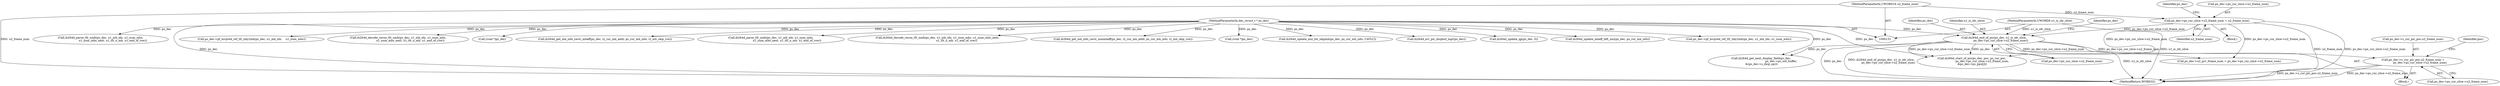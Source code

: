 digraph "0_Android_9a00f562a612d56e7b2b989d168647db900ba6cf@pointer" {
"1000257" [label="(Call,ps_dec->s_cur_pic_poc.u2_frame_num =\n                ps_dec->ps_cur_slice->u2_frame_num)"];
"1000249" [label="(Call,ih264d_end_of_pic(ps_dec, u1_is_idr_slice,\n                ps_dec->ps_cur_slice->u2_frame_num))"];
"1000132" [label="(MethodParameterIn,dec_struct_t * ps_dec)"];
"1000134" [label="(MethodParameterIn,UWORD8 u1_is_idr_slice)"];
"1000236" [label="(Call,ps_dec->ps_cur_slice->u2_frame_num = u2_frame_num)"];
"1000135" [label="(MethodParameterIn,UWORD16 u2_frame_num)"];
"1000135" [label="(MethodParameterIn,UWORD16 u2_frame_num)"];
"1000260" [label="(Identifier,ps_dec)"];
"1000730" [label="(Call,ih264d_parse_tfr_nmb(ps_dec, u1_mb_idx, u1_num_mbs,\n                            u1_num_mbs_next, u1_tfr_n_mb, u1_end_of_row))"];
"1000683" [label="(Call,ps_dec->pf_mvpred_ref_tfr_nby2mb(ps_dec, u1_mb_idx,    u1_num_mbs))"];
"1000246" [label="(Identifier,ps_dec)"];
"1000744" [label="(Call,ih264d_decode_recon_tfr_nmb(ps_dec, u1_mb_idx, u1_num_mbs,\n                            u1_num_mbs_next, u1_tfr_n_mb, u1_end_of_row))"];
"1000924" [label="(Call,ps_dec->u2_prv_frame_num = ps_dec->ps_cur_slice->u2_frame_num)"];
"1000486" [label="(Call,(void *)ps_dec)"];
"1000249" [label="(Call,ih264d_end_of_pic(ps_dec, u1_is_idr_slice,\n                ps_dec->ps_cur_slice->u2_frame_num))"];
"1000236" [label="(Call,ps_dec->ps_cur_slice->u2_frame_num = u2_frame_num)"];
"1001155" [label="(Call,ih264d_get_mb_info_cavlc_mbaff(ps_dec, i2_cur_mb_addr, ps_cur_mb_info, i2_mb_skip_run))"];
"1000237" [label="(Call,ps_dec->ps_cur_slice->u2_frame_num)"];
"1001337" [label="(Call,ih264d_parse_tfr_nmb(ps_dec, u1_mb_idx, u1_num_mbs,\n                                     u1_num_mbs_next, u1_tfr_n_mb, u1_end_of_row))"];
"1000257" [label="(Call,ps_dec->s_cur_pic_poc.u2_frame_num =\n                ps_dec->ps_cur_slice->u2_frame_num)"];
"1000252" [label="(Call,ps_dec->ps_cur_slice->u2_frame_num)"];
"1000235" [label="(Block,)"];
"1000242" [label="(Identifier,u2_frame_num)"];
"1000250" [label="(Identifier,ps_dec)"];
"1001351" [label="(Call,ih264d_decode_recon_tfr_nmb(ps_dec, u1_mb_idx, u1_num_mbs, u1_num_mbs_next,\n                                            u1_tfr_n_mb, u1_end_of_row))"];
"1000248" [label="(Block,)"];
"1001161" [label="(Call,ih264d_get_mb_info_cavlc_nonmbaff(ps_dec, i2_cur_mb_addr, ps_cur_mb_info, i2_mb_skip_run))"];
"1000530" [label="(Call,(void *)ps_dec)"];
"1001226" [label="(Call,ih264d_update_nnz_for_skipmb(ps_dec, ps_cur_mb_info, CAVLC))"];
"1000258" [label="(Call,ps_dec->s_cur_pic_poc.u2_frame_num)"];
"1000132" [label="(MethodParameterIn,dec_struct_t * ps_dec)"];
"1000207" [label="(Call,ih264d_err_pic_dispbuf_mgr(ps_dec))"];
"1000392" [label="(Call,ih264d_start_of_pic(ps_dec, poc, ps_cur_poc,\n                        ps_dec->ps_cur_slice->u2_frame_num,\n &ps_dec->ps_pps[j]))"];
"1000273" [label="(Identifier,poc)"];
"1000431" [label="(Call,ih264d_get_next_display_field(ps_dec,\n                                              ps_dec->ps_out_buffer,\n &(ps_dec->s_disp_op)))"];
"1001057" [label="(Call,ih264d_update_qp(ps_dec, 0))"];
"1001254" [label="(Call,ih264d_update_mbaff_left_nnz(ps_dec, ps_cur_mb_info))"];
"1001313" [label="(Call,ps_dec->pf_mvpred_ref_tfr_nby2mb(ps_dec, u1_mb_idx, u1_num_mbs))"];
"1000263" [label="(Call,ps_dec->ps_cur_slice->u2_frame_num)"];
"1001450" [label="(MethodReturn,WORD32)"];
"1000134" [label="(MethodParameterIn,UWORD8 u1_is_idr_slice)"];
"1000251" [label="(Identifier,u1_is_idr_slice)"];
"1000257" -> "1000248"  [label="AST: "];
"1000257" -> "1000263"  [label="CFG: "];
"1000258" -> "1000257"  [label="AST: "];
"1000263" -> "1000257"  [label="AST: "];
"1000273" -> "1000257"  [label="CFG: "];
"1000257" -> "1001450"  [label="DDG: ps_dec->ps_cur_slice->u2_frame_num"];
"1000257" -> "1001450"  [label="DDG: ps_dec->s_cur_pic_poc.u2_frame_num"];
"1000249" -> "1000257"  [label="DDG: ps_dec->ps_cur_slice->u2_frame_num"];
"1000249" -> "1000248"  [label="AST: "];
"1000249" -> "1000252"  [label="CFG: "];
"1000250" -> "1000249"  [label="AST: "];
"1000251" -> "1000249"  [label="AST: "];
"1000252" -> "1000249"  [label="AST: "];
"1000260" -> "1000249"  [label="CFG: "];
"1000249" -> "1001450"  [label="DDG: u1_is_idr_slice"];
"1000249" -> "1001450"  [label="DDG: ps_dec"];
"1000249" -> "1001450"  [label="DDG: ih264d_end_of_pic(ps_dec, u1_is_idr_slice,\n                ps_dec->ps_cur_slice->u2_frame_num)"];
"1000132" -> "1000249"  [label="DDG: ps_dec"];
"1000134" -> "1000249"  [label="DDG: u1_is_idr_slice"];
"1000236" -> "1000249"  [label="DDG: ps_dec->ps_cur_slice->u2_frame_num"];
"1000249" -> "1000392"  [label="DDG: ps_dec"];
"1000249" -> "1000392"  [label="DDG: ps_dec->ps_cur_slice->u2_frame_num"];
"1000249" -> "1000431"  [label="DDG: ps_dec"];
"1000249" -> "1000924"  [label="DDG: ps_dec->ps_cur_slice->u2_frame_num"];
"1000132" -> "1000131"  [label="AST: "];
"1000132" -> "1001450"  [label="DDG: ps_dec"];
"1000132" -> "1000207"  [label="DDG: ps_dec"];
"1000132" -> "1000392"  [label="DDG: ps_dec"];
"1000132" -> "1000431"  [label="DDG: ps_dec"];
"1000132" -> "1000486"  [label="DDG: ps_dec"];
"1000132" -> "1000530"  [label="DDG: ps_dec"];
"1000132" -> "1000683"  [label="DDG: ps_dec"];
"1000132" -> "1000730"  [label="DDG: ps_dec"];
"1000132" -> "1000744"  [label="DDG: ps_dec"];
"1000132" -> "1001057"  [label="DDG: ps_dec"];
"1000132" -> "1001155"  [label="DDG: ps_dec"];
"1000132" -> "1001161"  [label="DDG: ps_dec"];
"1000132" -> "1001226"  [label="DDG: ps_dec"];
"1000132" -> "1001254"  [label="DDG: ps_dec"];
"1000132" -> "1001313"  [label="DDG: ps_dec"];
"1000132" -> "1001337"  [label="DDG: ps_dec"];
"1000132" -> "1001351"  [label="DDG: ps_dec"];
"1000134" -> "1000131"  [label="AST: "];
"1000134" -> "1001450"  [label="DDG: u1_is_idr_slice"];
"1000236" -> "1000235"  [label="AST: "];
"1000236" -> "1000242"  [label="CFG: "];
"1000237" -> "1000236"  [label="AST: "];
"1000242" -> "1000236"  [label="AST: "];
"1000246" -> "1000236"  [label="CFG: "];
"1000236" -> "1001450"  [label="DDG: ps_dec->ps_cur_slice->u2_frame_num"];
"1000236" -> "1001450"  [label="DDG: u2_frame_num"];
"1000135" -> "1000236"  [label="DDG: u2_frame_num"];
"1000236" -> "1000392"  [label="DDG: ps_dec->ps_cur_slice->u2_frame_num"];
"1000236" -> "1000924"  [label="DDG: ps_dec->ps_cur_slice->u2_frame_num"];
"1000135" -> "1000131"  [label="AST: "];
"1000135" -> "1001450"  [label="DDG: u2_frame_num"];
}
